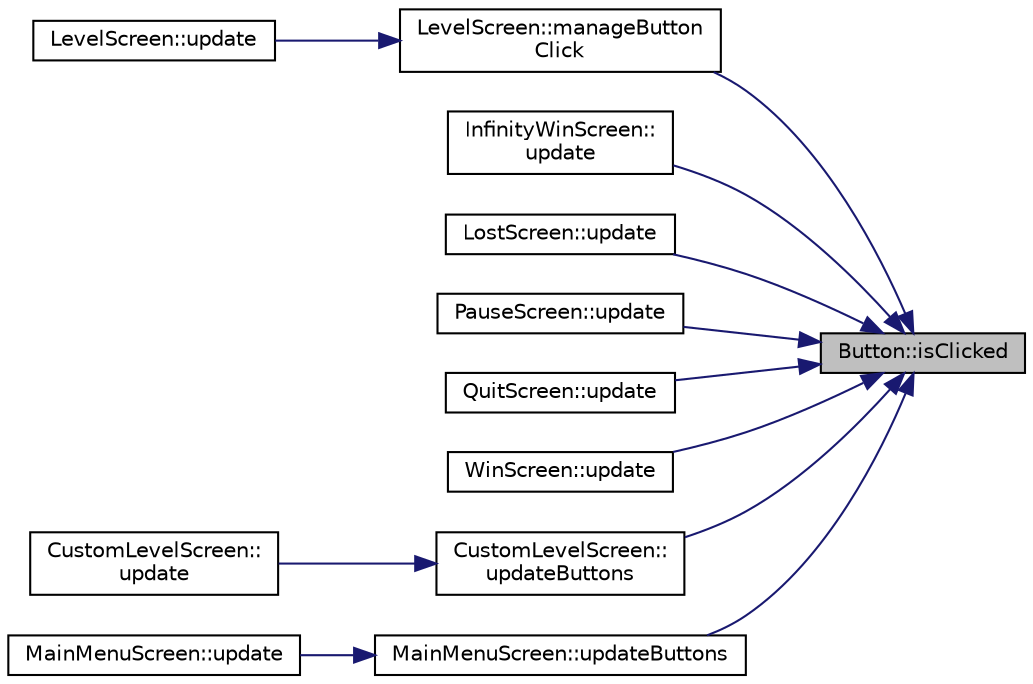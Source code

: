 digraph "Button::isClicked"
{
 // LATEX_PDF_SIZE
  edge [fontname="Helvetica",fontsize="10",labelfontname="Helvetica",labelfontsize="10"];
  node [fontname="Helvetica",fontsize="10",shape=record];
  rankdir="RL";
  Node1 [label="Button::isClicked",height=0.2,width=0.4,color="black", fillcolor="grey75", style="filled", fontcolor="black",tooltip=" "];
  Node1 -> Node2 [dir="back",color="midnightblue",fontsize="10",style="solid",fontname="Helvetica"];
  Node2 [label="LevelScreen::manageButton\lClick",height=0.2,width=0.4,color="black", fillcolor="white", style="filled",URL="$class_level_screen.html#afcc71ddf831c53a9f4ea199a2cdad5d1",tooltip="does the required aciton on button clicks"];
  Node2 -> Node3 [dir="back",color="midnightblue",fontsize="10",style="solid",fontname="Helvetica"];
  Node3 [label="LevelScreen::update",height=0.2,width=0.4,color="black", fillcolor="white", style="filled",URL="$class_level_screen.html#aa1c5ae2e5452dec4c1bdf9b5bfb2e213",tooltip="updates all the elements in the screen"];
  Node1 -> Node4 [dir="back",color="midnightblue",fontsize="10",style="solid",fontname="Helvetica"];
  Node4 [label="InfinityWinScreen::\lupdate",height=0.2,width=0.4,color="black", fillcolor="white", style="filled",URL="$class_infinity_win_screen.html#aaff6d27f7826e17603181358cc5bc9ac",tooltip=" "];
  Node1 -> Node5 [dir="back",color="midnightblue",fontsize="10",style="solid",fontname="Helvetica"];
  Node5 [label="LostScreen::update",height=0.2,width=0.4,color="black", fillcolor="white", style="filled",URL="$class_lost_screen.html#aa89aa24f79d1e4114c997587d399321a",tooltip=" "];
  Node1 -> Node6 [dir="back",color="midnightblue",fontsize="10",style="solid",fontname="Helvetica"];
  Node6 [label="PauseScreen::update",height=0.2,width=0.4,color="black", fillcolor="white", style="filled",URL="$class_pause_screen.html#a02be0814a458d2782380899607e2afe2",tooltip=" "];
  Node1 -> Node7 [dir="back",color="midnightblue",fontsize="10",style="solid",fontname="Helvetica"];
  Node7 [label="QuitScreen::update",height=0.2,width=0.4,color="black", fillcolor="white", style="filled",URL="$class_quit_screen.html#a79f30e37d9d22e184629b165f7442c45",tooltip=" "];
  Node1 -> Node8 [dir="back",color="midnightblue",fontsize="10",style="solid",fontname="Helvetica"];
  Node8 [label="WinScreen::update",height=0.2,width=0.4,color="black", fillcolor="white", style="filled",URL="$class_win_screen.html#a15b72b3c199e9755b787d0e24c6529fe",tooltip=" "];
  Node1 -> Node9 [dir="back",color="midnightblue",fontsize="10",style="solid",fontname="Helvetica"];
  Node9 [label="CustomLevelScreen::\lupdateButtons",height=0.2,width=0.4,color="black", fillcolor="white", style="filled",URL="$class_custom_level_screen.html#a7bce4169f27eb53560a97d80db535977",tooltip=" "];
  Node9 -> Node10 [dir="back",color="midnightblue",fontsize="10",style="solid",fontname="Helvetica"];
  Node10 [label="CustomLevelScreen::\lupdate",height=0.2,width=0.4,color="black", fillcolor="white", style="filled",URL="$class_custom_level_screen.html#a8c284c4a05647b3ea5f259ec780ecdd1",tooltip=" "];
  Node1 -> Node11 [dir="back",color="midnightblue",fontsize="10",style="solid",fontname="Helvetica"];
  Node11 [label="MainMenuScreen::updateButtons",height=0.2,width=0.4,color="black", fillcolor="white", style="filled",URL="$class_main_menu_screen.html#a98dafb236117e978f0d6009a4a0b7e39",tooltip="update all the button on the screen"];
  Node11 -> Node12 [dir="back",color="midnightblue",fontsize="10",style="solid",fontname="Helvetica"];
  Node12 [label="MainMenuScreen::update",height=0.2,width=0.4,color="black", fillcolor="white", style="filled",URL="$class_main_menu_screen.html#af4d22a618029ec11277886737c360896",tooltip="Makes the changes required on the main screen."];
}
